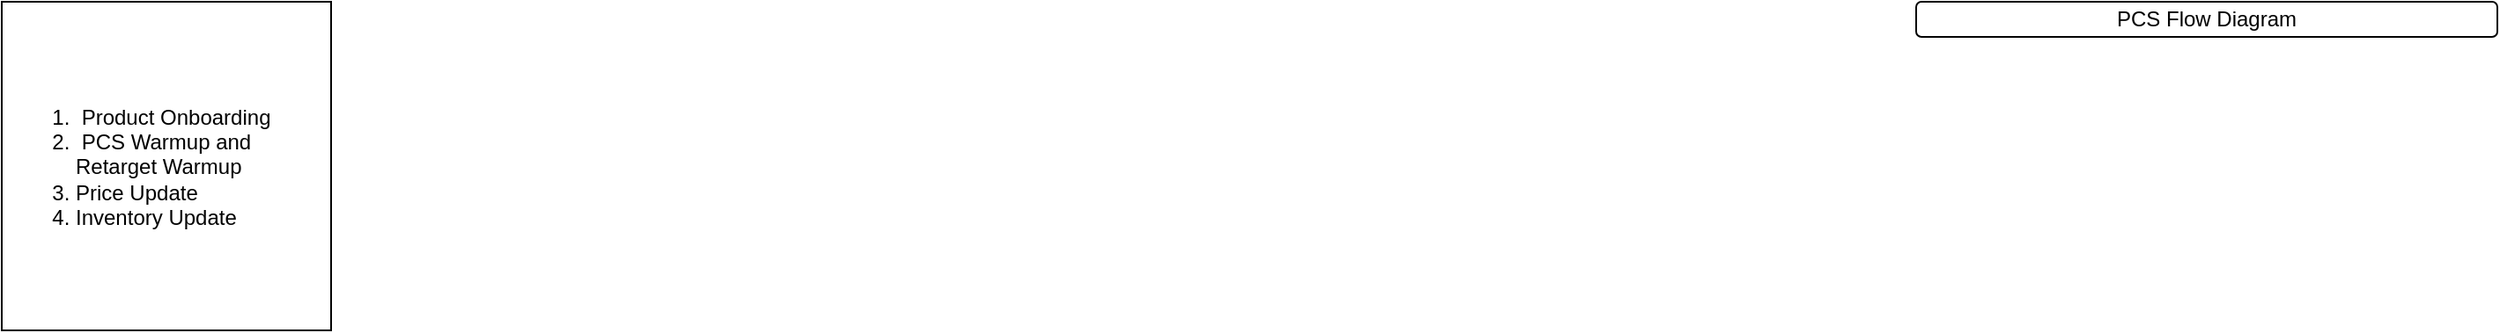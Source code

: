 <mxfile version="22.0.8" type="github">
  <diagram name="Page-1" id="jE7E-ww1RXT0LPov2BIo">
    <mxGraphModel dx="1621" dy="462" grid="1" gridSize="10" guides="1" tooltips="1" connect="1" arrows="1" fold="1" page="1" pageScale="1" pageWidth="827" pageHeight="1169" math="0" shadow="0">
      <root>
        <mxCell id="0" />
        <mxCell id="1" parent="0" />
        <mxCell id="dl7nTi8yWSRXbOjqtuoN-1" value="PCS Flow Diagram" style="rounded=1;whiteSpace=wrap;html=1;" parent="1" vertex="1">
          <mxGeometry x="260" y="10" width="330" height="20" as="geometry" />
        </mxCell>
        <mxCell id="Sivd4WVttyq-XqsWNZ0d-1" value="&lt;ol&gt;&lt;li&gt;&amp;nbsp;Product Onboarding&lt;/li&gt;&lt;li&gt;&amp;nbsp;PCS Warmup and Retarget Warmup&lt;/li&gt;&lt;li&gt;Price Update&lt;/li&gt;&lt;li&gt;Inventory Update&lt;/li&gt;&lt;/ol&gt;" style="whiteSpace=wrap;html=1;aspect=fixed;align=left;" vertex="1" parent="1">
          <mxGeometry x="-827" y="10" width="187" height="187" as="geometry" />
        </mxCell>
      </root>
    </mxGraphModel>
  </diagram>
</mxfile>
